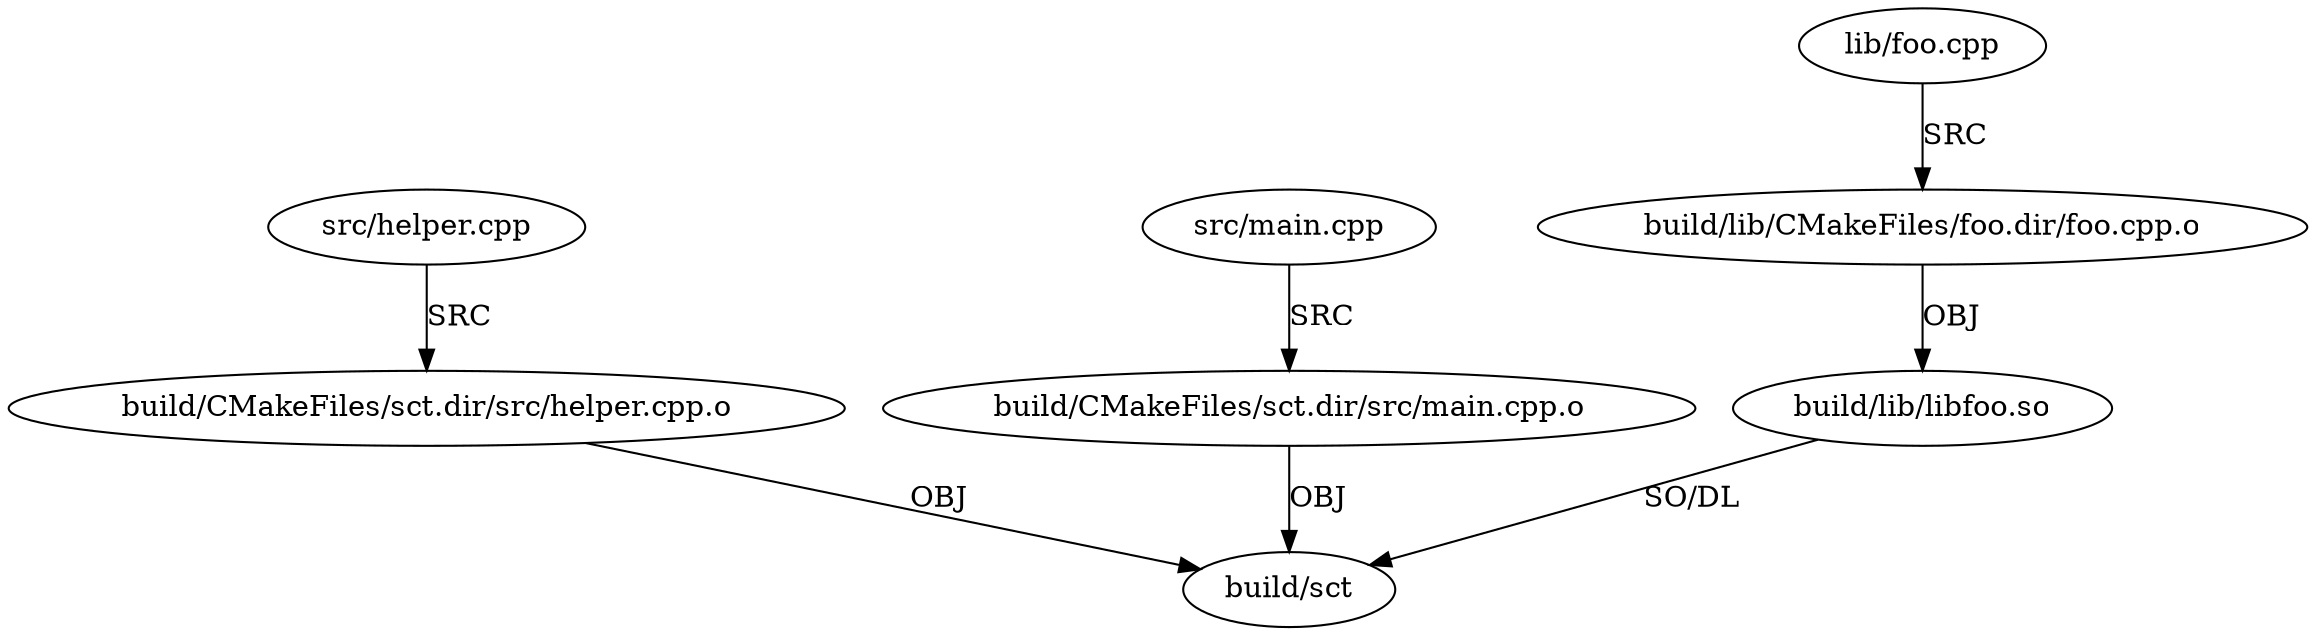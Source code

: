 digraph G{
"src/helper.cpp"->"build/CMakeFiles/sct.dir/src/helper.cpp.o"[label="SRC"]
"src/main.cpp"->"build/CMakeFiles/sct.dir/src/main.cpp.o"[label="SRC"]
"build/CMakeFiles/sct.dir/src/main.cpp.o"->"build/sct"[label="OBJ"]
"build/lib/libfoo.so"->"build/sct"[label="SO/DL"]
"lib/foo.cpp"->"build/lib/CMakeFiles/foo.dir/foo.cpp.o"[label="SRC"]
"build/CMakeFiles/sct.dir/src/helper.cpp.o"->"build/sct"[label="OBJ"]
"build/lib/CMakeFiles/foo.dir/foo.cpp.o"->"build/lib/libfoo.so"[label="OBJ"]
}
